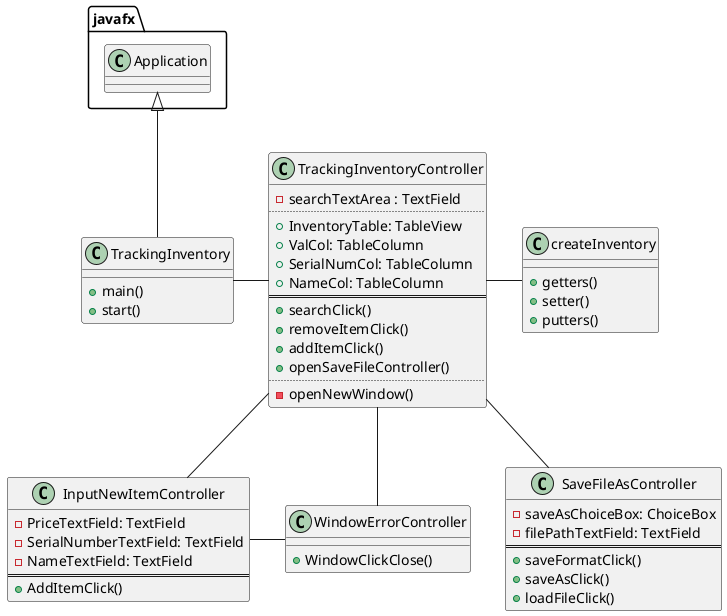 @startuml
'https://plantuml.com/class-diagram

class TrackingInventory
{
    + main()
    + start()
}

class TrackingInventoryController
{
    - searchTextArea : TextField
    ..
    + InventoryTable: TableView
    + ValCol: TableColumn
    + SerialNumCol: TableColumn
    + NameCol: TableColumn
    ==
    + searchClick()
    + removeItemClick()
    + addItemClick()
    + openSaveFileController()
    ..
    - openNewWindow()
}

class SaveFileAsController
{
    - saveAsChoiceBox: ChoiceBox
    - filePathTextField: TextField
    ==
    + saveFormatClick()
    + saveAsClick()
    + loadFileClick()
}

class InputNewItemController
{
    - PriceTextField: TextField
    - SerialNumberTextField: TextField
    - NameTextField: TextField
    ==
    + AddItemClick()
}

class WindowErrorController
{
    + WindowClickClose()
}

class createInventory
{
    +getters()
    +setter()
    +putters()
}

javafx.Application <|-- TrackingInventory

TrackingInventory - TrackingInventoryController
TrackingInventoryController - createInventory
TrackingInventoryController -- SaveFileAsController
TrackingInventoryController -- InputNewItemController
TrackingInventoryController -- WindowErrorController
InputNewItemController - WindowErrorController

@enduml